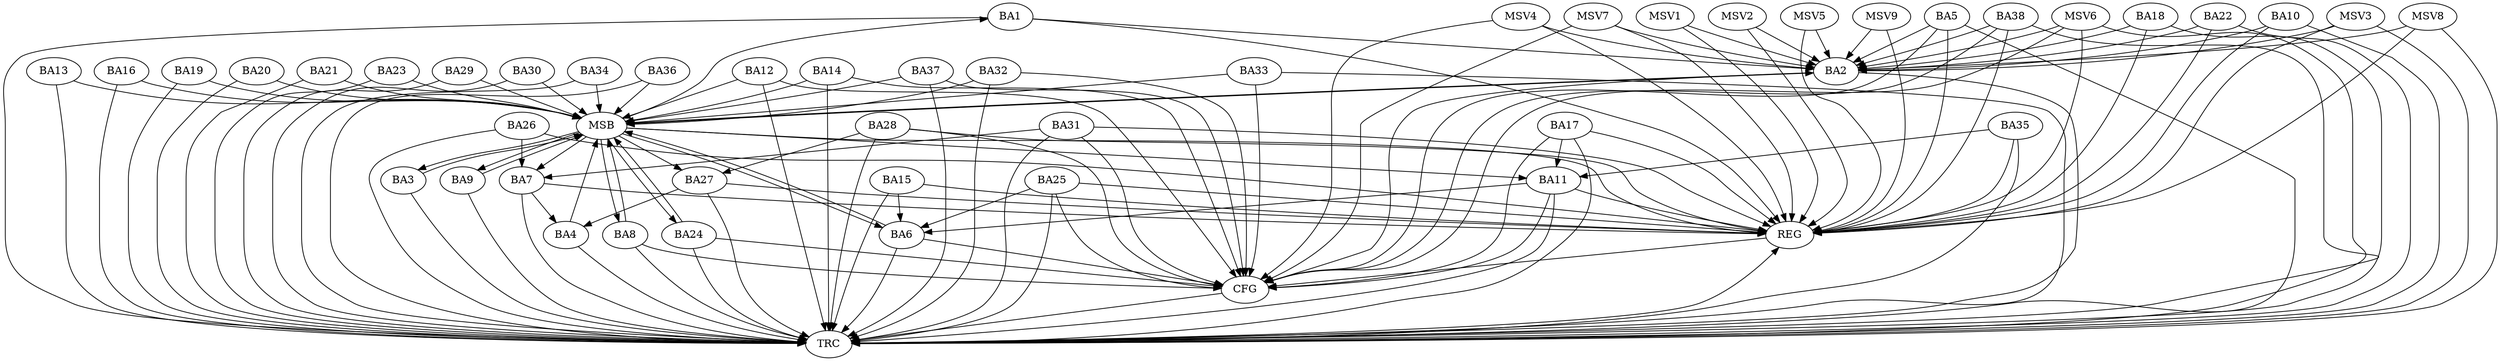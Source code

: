 strict digraph G {
  BA1 [ label="BA1" ];
  BA2 [ label="BA2" ];
  BA3 [ label="BA3" ];
  BA4 [ label="BA4" ];
  BA5 [ label="BA5" ];
  BA6 [ label="BA6" ];
  BA7 [ label="BA7" ];
  BA8 [ label="BA8" ];
  BA9 [ label="BA9" ];
  BA10 [ label="BA10" ];
  BA11 [ label="BA11" ];
  BA12 [ label="BA12" ];
  BA13 [ label="BA13" ];
  BA14 [ label="BA14" ];
  BA15 [ label="BA15" ];
  BA16 [ label="BA16" ];
  BA17 [ label="BA17" ];
  BA18 [ label="BA18" ];
  BA19 [ label="BA19" ];
  BA20 [ label="BA20" ];
  BA21 [ label="BA21" ];
  BA22 [ label="BA22" ];
  BA23 [ label="BA23" ];
  BA24 [ label="BA24" ];
  BA25 [ label="BA25" ];
  BA26 [ label="BA26" ];
  BA27 [ label="BA27" ];
  BA28 [ label="BA28" ];
  BA29 [ label="BA29" ];
  BA30 [ label="BA30" ];
  BA31 [ label="BA31" ];
  BA32 [ label="BA32" ];
  BA33 [ label="BA33" ];
  BA34 [ label="BA34" ];
  BA35 [ label="BA35" ];
  BA36 [ label="BA36" ];
  BA37 [ label="BA37" ];
  BA38 [ label="BA38" ];
  REG [ label="REG" ];
  MSB [ label="MSB" ];
  CFG [ label="CFG" ];
  TRC [ label="TRC" ];
  MSV1 [ label="MSV1" ];
  MSV2 [ label="MSV2" ];
  MSV3 [ label="MSV3" ];
  MSV4 [ label="MSV4" ];
  MSV5 [ label="MSV5" ];
  MSV6 [ label="MSV6" ];
  MSV7 [ label="MSV7" ];
  MSV8 [ label="MSV8" ];
  MSV9 [ label="MSV9" ];
  BA1 -> BA2;
  BA5 -> BA2;
  BA7 -> BA4;
  BA10 -> BA2;
  BA11 -> BA6;
  BA15 -> BA6;
  BA17 -> BA11;
  BA18 -> BA2;
  BA22 -> BA2;
  BA25 -> BA6;
  BA26 -> BA7;
  BA27 -> BA4;
  BA28 -> BA27;
  BA31 -> BA7;
  BA35 -> BA11;
  BA38 -> BA2;
  BA1 -> REG;
  BA5 -> REG;
  BA7 -> REG;
  BA10 -> REG;
  BA11 -> REG;
  BA15 -> REG;
  BA17 -> REG;
  BA18 -> REG;
  BA22 -> REG;
  BA25 -> REG;
  BA26 -> REG;
  BA27 -> REG;
  BA28 -> REG;
  BA31 -> REG;
  BA35 -> REG;
  BA38 -> REG;
  BA2 -> MSB;
  MSB -> BA1;
  MSB -> REG;
  BA3 -> MSB;
  MSB -> BA2;
  BA4 -> MSB;
  MSB -> BA3;
  BA6 -> MSB;
  BA8 -> MSB;
  MSB -> BA6;
  BA9 -> MSB;
  MSB -> BA8;
  BA12 -> MSB;
  BA13 -> MSB;
  MSB -> BA7;
  BA14 -> MSB;
  MSB -> BA11;
  BA16 -> MSB;
  MSB -> BA9;
  BA19 -> MSB;
  BA20 -> MSB;
  BA21 -> MSB;
  BA23 -> MSB;
  BA24 -> MSB;
  BA29 -> MSB;
  BA30 -> MSB;
  BA32 -> MSB;
  BA33 -> MSB;
  MSB -> BA24;
  BA34 -> MSB;
  BA36 -> MSB;
  MSB -> BA27;
  BA37 -> MSB;
  BA6 -> CFG;
  BA12 -> CFG;
  BA5 -> CFG;
  BA28 -> CFG;
  BA17 -> CFG;
  BA31 -> CFG;
  BA33 -> CFG;
  BA25 -> CFG;
  BA11 -> CFG;
  BA24 -> CFG;
  BA38 -> CFG;
  BA2 -> CFG;
  BA8 -> CFG;
  BA14 -> CFG;
  BA32 -> CFG;
  BA37 -> CFG;
  REG -> CFG;
  BA1 -> TRC;
  BA2 -> TRC;
  BA3 -> TRC;
  BA4 -> TRC;
  BA5 -> TRC;
  BA6 -> TRC;
  BA7 -> TRC;
  BA8 -> TRC;
  BA9 -> TRC;
  BA10 -> TRC;
  BA11 -> TRC;
  BA12 -> TRC;
  BA13 -> TRC;
  BA14 -> TRC;
  BA15 -> TRC;
  BA16 -> TRC;
  BA17 -> TRC;
  BA18 -> TRC;
  BA19 -> TRC;
  BA20 -> TRC;
  BA21 -> TRC;
  BA22 -> TRC;
  BA23 -> TRC;
  BA24 -> TRC;
  BA25 -> TRC;
  BA26 -> TRC;
  BA27 -> TRC;
  BA28 -> TRC;
  BA29 -> TRC;
  BA30 -> TRC;
  BA31 -> TRC;
  BA32 -> TRC;
  BA33 -> TRC;
  BA34 -> TRC;
  BA35 -> TRC;
  BA36 -> TRC;
  BA37 -> TRC;
  BA38 -> TRC;
  CFG -> TRC;
  TRC -> REG;
  MSV1 -> BA2;
  MSV2 -> BA2;
  MSV3 -> BA2;
  MSV4 -> BA2;
  MSV5 -> BA2;
  MSV6 -> BA2;
  MSV1 -> REG;
  MSV2 -> REG;
  MSV3 -> REG;
  MSV3 -> TRC;
  MSV4 -> REG;
  MSV4 -> CFG;
  MSV5 -> REG;
  MSV6 -> REG;
  MSV6 -> TRC;
  MSV6 -> CFG;
  MSV7 -> BA2;
  MSV8 -> BA2;
  MSV7 -> REG;
  MSV7 -> CFG;
  MSV8 -> REG;
  MSV8 -> TRC;
  MSV9 -> BA2;
  MSV9 -> REG;
}
